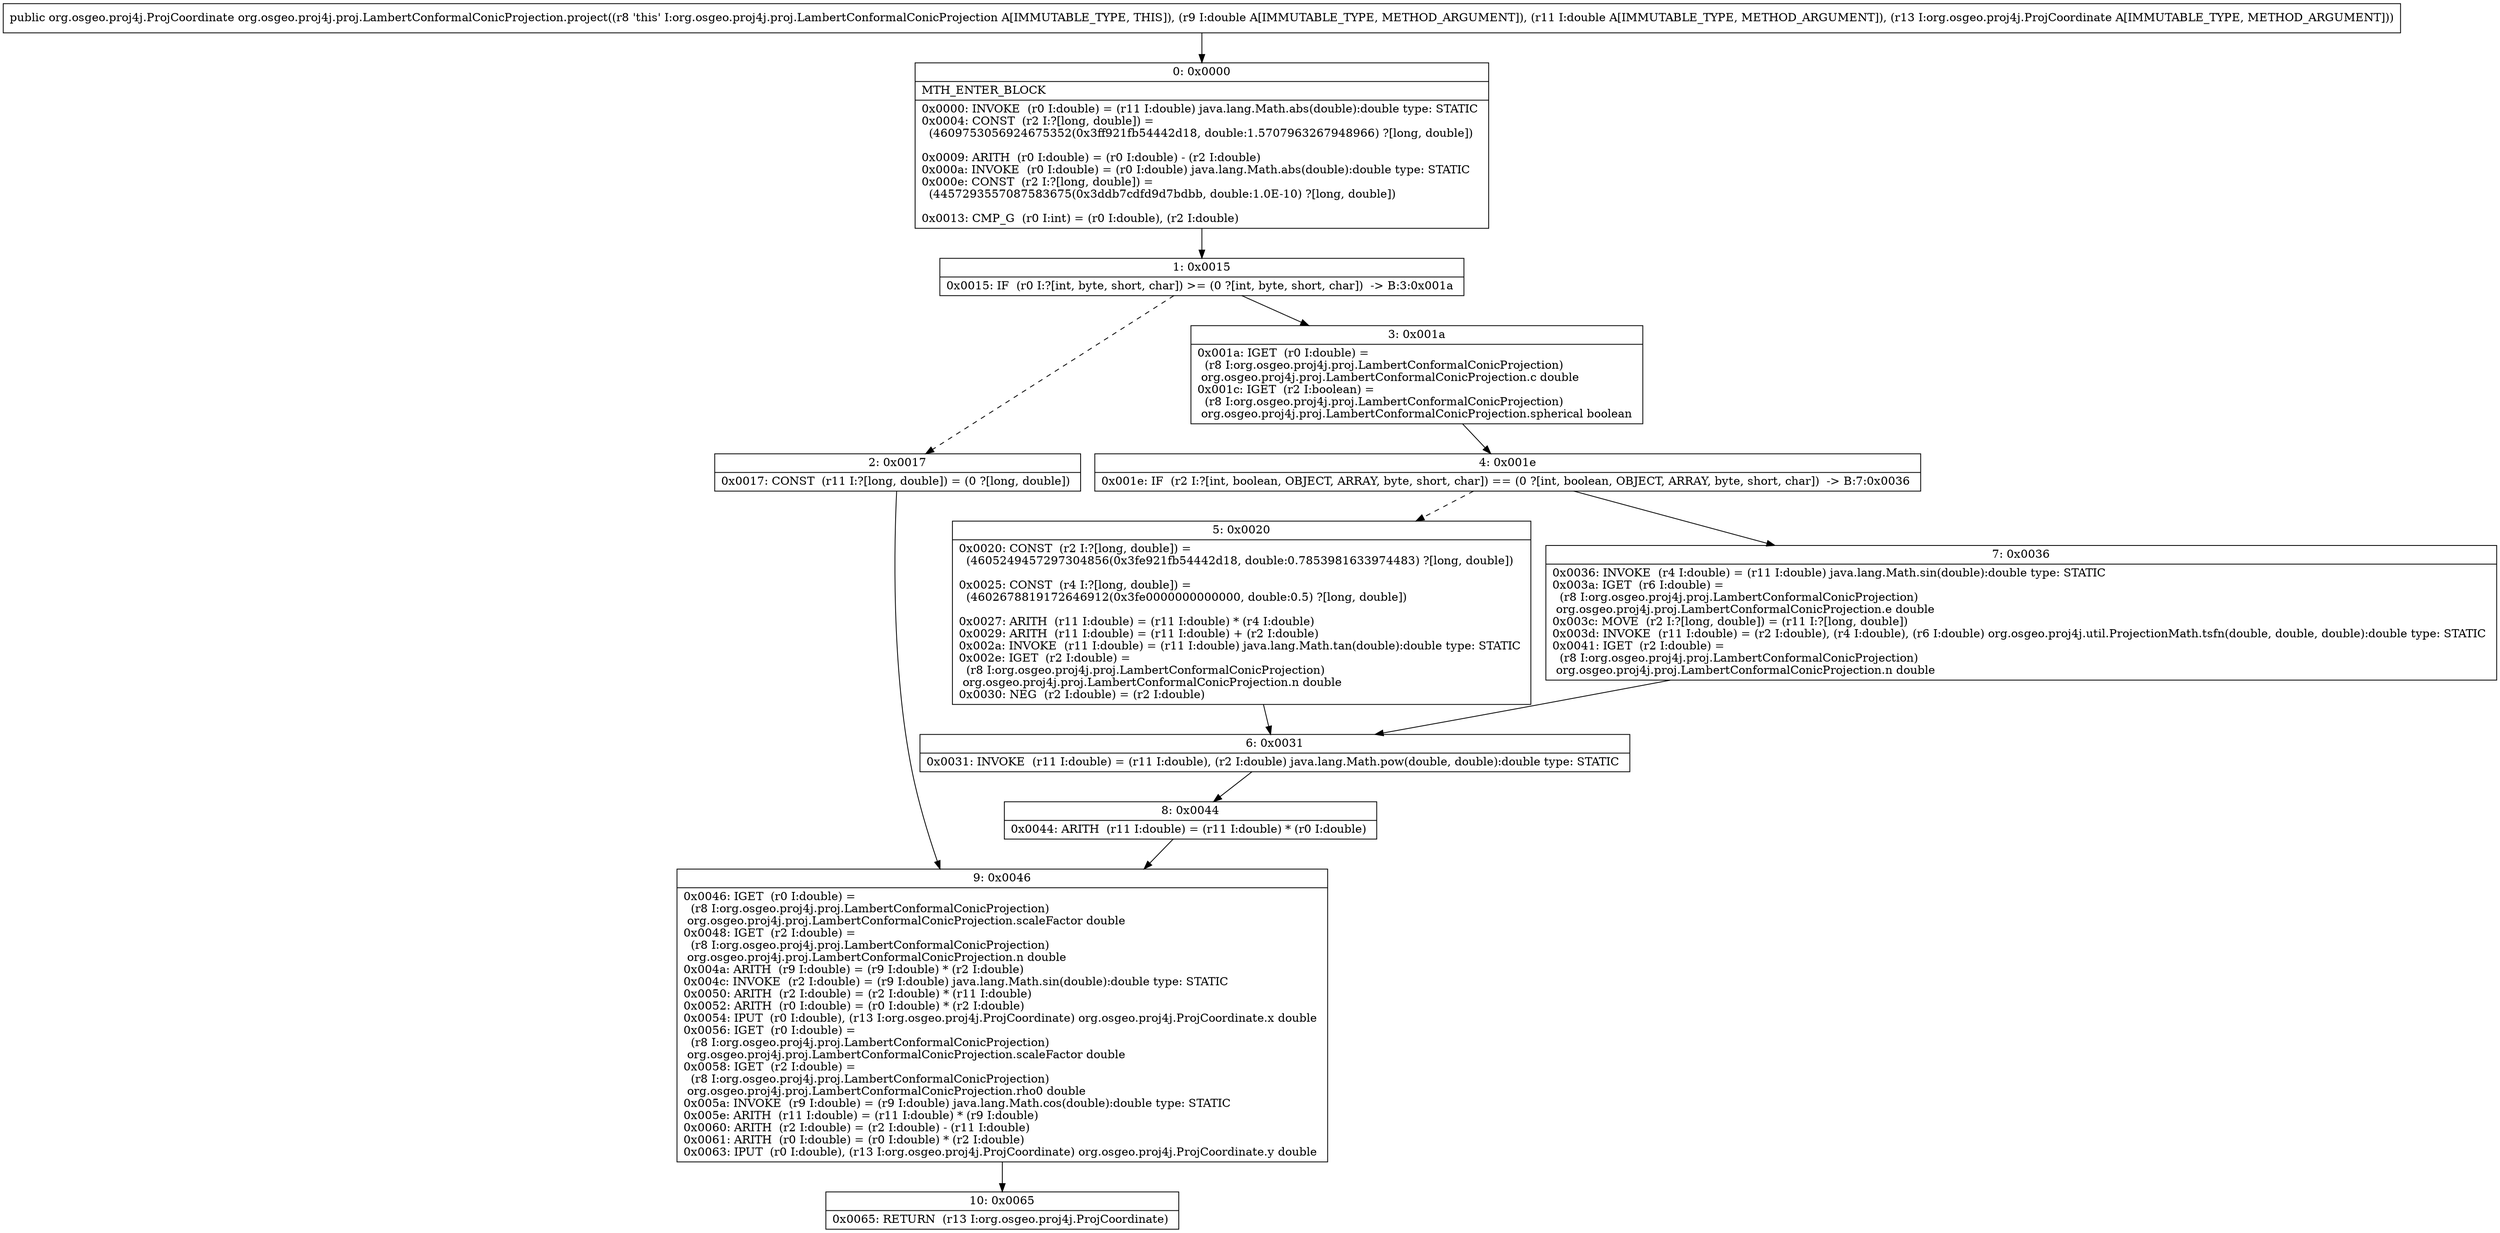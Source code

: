 digraph "CFG fororg.osgeo.proj4j.proj.LambertConformalConicProjection.project(DDLorg\/osgeo\/proj4j\/ProjCoordinate;)Lorg\/osgeo\/proj4j\/ProjCoordinate;" {
Node_0 [shape=record,label="{0\:\ 0x0000|MTH_ENTER_BLOCK\l|0x0000: INVOKE  (r0 I:double) = (r11 I:double) java.lang.Math.abs(double):double type: STATIC \l0x0004: CONST  (r2 I:?[long, double]) = \l  (4609753056924675352(0x3ff921fb54442d18, double:1.5707963267948966) ?[long, double])\l \l0x0009: ARITH  (r0 I:double) = (r0 I:double) \- (r2 I:double) \l0x000a: INVOKE  (r0 I:double) = (r0 I:double) java.lang.Math.abs(double):double type: STATIC \l0x000e: CONST  (r2 I:?[long, double]) = \l  (4457293557087583675(0x3ddb7cdfd9d7bdbb, double:1.0E\-10) ?[long, double])\l \l0x0013: CMP_G  (r0 I:int) = (r0 I:double), (r2 I:double) \l}"];
Node_1 [shape=record,label="{1\:\ 0x0015|0x0015: IF  (r0 I:?[int, byte, short, char]) \>= (0 ?[int, byte, short, char])  \-\> B:3:0x001a \l}"];
Node_2 [shape=record,label="{2\:\ 0x0017|0x0017: CONST  (r11 I:?[long, double]) = (0 ?[long, double]) \l}"];
Node_3 [shape=record,label="{3\:\ 0x001a|0x001a: IGET  (r0 I:double) = \l  (r8 I:org.osgeo.proj4j.proj.LambertConformalConicProjection)\l org.osgeo.proj4j.proj.LambertConformalConicProjection.c double \l0x001c: IGET  (r2 I:boolean) = \l  (r8 I:org.osgeo.proj4j.proj.LambertConformalConicProjection)\l org.osgeo.proj4j.proj.LambertConformalConicProjection.spherical boolean \l}"];
Node_4 [shape=record,label="{4\:\ 0x001e|0x001e: IF  (r2 I:?[int, boolean, OBJECT, ARRAY, byte, short, char]) == (0 ?[int, boolean, OBJECT, ARRAY, byte, short, char])  \-\> B:7:0x0036 \l}"];
Node_5 [shape=record,label="{5\:\ 0x0020|0x0020: CONST  (r2 I:?[long, double]) = \l  (4605249457297304856(0x3fe921fb54442d18, double:0.7853981633974483) ?[long, double])\l \l0x0025: CONST  (r4 I:?[long, double]) = \l  (4602678819172646912(0x3fe0000000000000, double:0.5) ?[long, double])\l \l0x0027: ARITH  (r11 I:double) = (r11 I:double) * (r4 I:double) \l0x0029: ARITH  (r11 I:double) = (r11 I:double) + (r2 I:double) \l0x002a: INVOKE  (r11 I:double) = (r11 I:double) java.lang.Math.tan(double):double type: STATIC \l0x002e: IGET  (r2 I:double) = \l  (r8 I:org.osgeo.proj4j.proj.LambertConformalConicProjection)\l org.osgeo.proj4j.proj.LambertConformalConicProjection.n double \l0x0030: NEG  (r2 I:double) = (r2 I:double) \l}"];
Node_6 [shape=record,label="{6\:\ 0x0031|0x0031: INVOKE  (r11 I:double) = (r11 I:double), (r2 I:double) java.lang.Math.pow(double, double):double type: STATIC \l}"];
Node_7 [shape=record,label="{7\:\ 0x0036|0x0036: INVOKE  (r4 I:double) = (r11 I:double) java.lang.Math.sin(double):double type: STATIC \l0x003a: IGET  (r6 I:double) = \l  (r8 I:org.osgeo.proj4j.proj.LambertConformalConicProjection)\l org.osgeo.proj4j.proj.LambertConformalConicProjection.e double \l0x003c: MOVE  (r2 I:?[long, double]) = (r11 I:?[long, double]) \l0x003d: INVOKE  (r11 I:double) = (r2 I:double), (r4 I:double), (r6 I:double) org.osgeo.proj4j.util.ProjectionMath.tsfn(double, double, double):double type: STATIC \l0x0041: IGET  (r2 I:double) = \l  (r8 I:org.osgeo.proj4j.proj.LambertConformalConicProjection)\l org.osgeo.proj4j.proj.LambertConformalConicProjection.n double \l}"];
Node_8 [shape=record,label="{8\:\ 0x0044|0x0044: ARITH  (r11 I:double) = (r11 I:double) * (r0 I:double) \l}"];
Node_9 [shape=record,label="{9\:\ 0x0046|0x0046: IGET  (r0 I:double) = \l  (r8 I:org.osgeo.proj4j.proj.LambertConformalConicProjection)\l org.osgeo.proj4j.proj.LambertConformalConicProjection.scaleFactor double \l0x0048: IGET  (r2 I:double) = \l  (r8 I:org.osgeo.proj4j.proj.LambertConformalConicProjection)\l org.osgeo.proj4j.proj.LambertConformalConicProjection.n double \l0x004a: ARITH  (r9 I:double) = (r9 I:double) * (r2 I:double) \l0x004c: INVOKE  (r2 I:double) = (r9 I:double) java.lang.Math.sin(double):double type: STATIC \l0x0050: ARITH  (r2 I:double) = (r2 I:double) * (r11 I:double) \l0x0052: ARITH  (r0 I:double) = (r0 I:double) * (r2 I:double) \l0x0054: IPUT  (r0 I:double), (r13 I:org.osgeo.proj4j.ProjCoordinate) org.osgeo.proj4j.ProjCoordinate.x double \l0x0056: IGET  (r0 I:double) = \l  (r8 I:org.osgeo.proj4j.proj.LambertConformalConicProjection)\l org.osgeo.proj4j.proj.LambertConformalConicProjection.scaleFactor double \l0x0058: IGET  (r2 I:double) = \l  (r8 I:org.osgeo.proj4j.proj.LambertConformalConicProjection)\l org.osgeo.proj4j.proj.LambertConformalConicProjection.rho0 double \l0x005a: INVOKE  (r9 I:double) = (r9 I:double) java.lang.Math.cos(double):double type: STATIC \l0x005e: ARITH  (r11 I:double) = (r11 I:double) * (r9 I:double) \l0x0060: ARITH  (r2 I:double) = (r2 I:double) \- (r11 I:double) \l0x0061: ARITH  (r0 I:double) = (r0 I:double) * (r2 I:double) \l0x0063: IPUT  (r0 I:double), (r13 I:org.osgeo.proj4j.ProjCoordinate) org.osgeo.proj4j.ProjCoordinate.y double \l}"];
Node_10 [shape=record,label="{10\:\ 0x0065|0x0065: RETURN  (r13 I:org.osgeo.proj4j.ProjCoordinate) \l}"];
MethodNode[shape=record,label="{public org.osgeo.proj4j.ProjCoordinate org.osgeo.proj4j.proj.LambertConformalConicProjection.project((r8 'this' I:org.osgeo.proj4j.proj.LambertConformalConicProjection A[IMMUTABLE_TYPE, THIS]), (r9 I:double A[IMMUTABLE_TYPE, METHOD_ARGUMENT]), (r11 I:double A[IMMUTABLE_TYPE, METHOD_ARGUMENT]), (r13 I:org.osgeo.proj4j.ProjCoordinate A[IMMUTABLE_TYPE, METHOD_ARGUMENT])) }"];
MethodNode -> Node_0;
Node_0 -> Node_1;
Node_1 -> Node_2[style=dashed];
Node_1 -> Node_3;
Node_2 -> Node_9;
Node_3 -> Node_4;
Node_4 -> Node_5[style=dashed];
Node_4 -> Node_7;
Node_5 -> Node_6;
Node_6 -> Node_8;
Node_7 -> Node_6;
Node_8 -> Node_9;
Node_9 -> Node_10;
}

